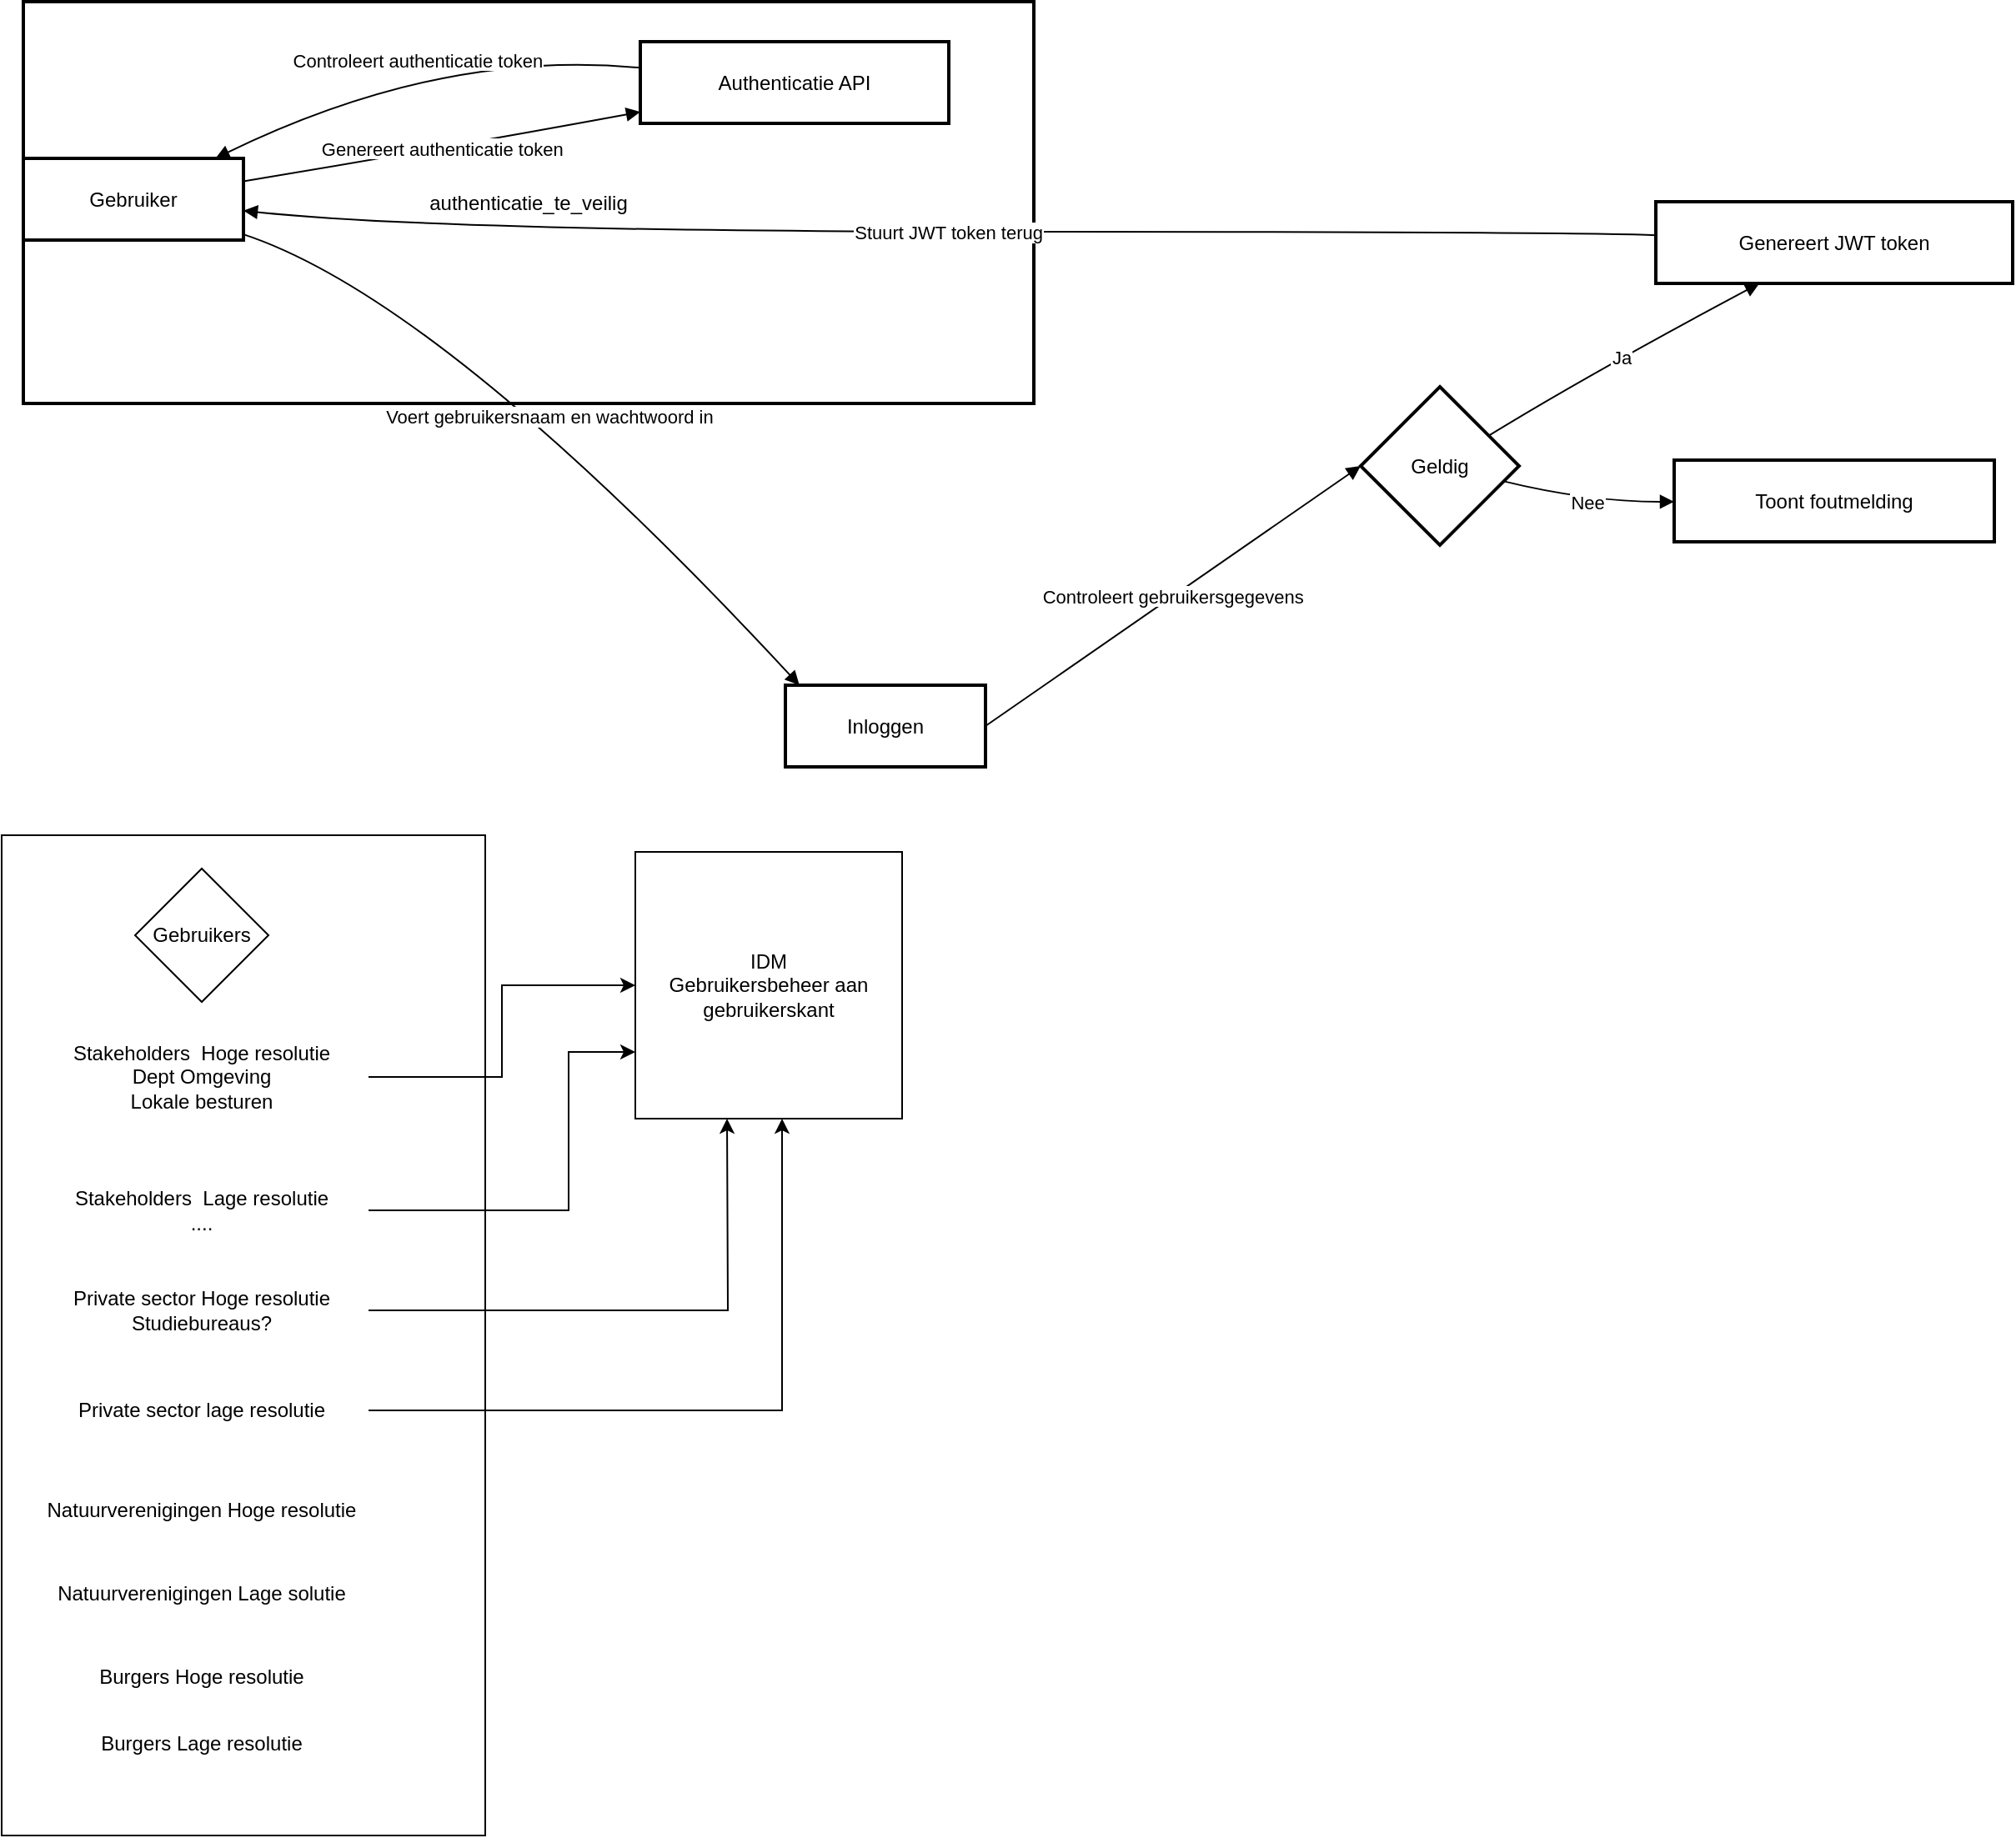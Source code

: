 <mxfile version="25.0.1">
  <diagram name="Pagina-1" id="hAarfXw_meTYoNTCz8BX">
    <mxGraphModel dx="1434" dy="746" grid="1" gridSize="10" guides="1" tooltips="1" connect="1" arrows="1" fold="1" page="1" pageScale="1" pageWidth="827" pageHeight="1169" math="0" shadow="0">
      <root>
        <mxCell id="0" />
        <mxCell id="1" parent="0" />
        <mxCell id="2" value="authenticatie_te_veilig" style="whiteSpace=wrap;strokeWidth=2;" parent="1" vertex="1">
          <mxGeometry x="33" y="30" width="606" height="241" as="geometry" />
        </mxCell>
        <mxCell id="3" value="Gebruiker" style="whiteSpace=wrap;strokeWidth=2;" parent="1" vertex="1">
          <mxGeometry x="33" y="124" width="132" height="49" as="geometry" />
        </mxCell>
        <mxCell id="4" value="Inloggen" style="whiteSpace=wrap;strokeWidth=2;" parent="1" vertex="1">
          <mxGeometry x="490" y="440" width="120" height="49" as="geometry" />
        </mxCell>
        <mxCell id="5" value="Geldig" style="rhombus;strokeWidth=2;whiteSpace=wrap;" parent="1" vertex="1">
          <mxGeometry x="835" y="261" width="95" height="95" as="geometry" />
        </mxCell>
        <mxCell id="6" value="Genereert JWT token" style="whiteSpace=wrap;strokeWidth=2;" parent="1" vertex="1">
          <mxGeometry x="1012" y="150" width="214" height="49" as="geometry" />
        </mxCell>
        <mxCell id="7" value="Toont foutmelding" style="whiteSpace=wrap;strokeWidth=2;" parent="1" vertex="1">
          <mxGeometry x="1023" y="305" width="192" height="49" as="geometry" />
        </mxCell>
        <mxCell id="8" value="Authenticatie API" style="whiteSpace=wrap;strokeWidth=2;" parent="1" vertex="1">
          <mxGeometry x="403" y="54" width="185" height="49" as="geometry" />
        </mxCell>
        <mxCell id="9" value="Voert gebruikersnaam en wachtwoord in" style="curved=1;startArrow=none;endArrow=block;exitX=1;exitY=0.93;entryX=0.07;entryY=0;" parent="1" source="3" target="4" edge="1">
          <mxGeometry relative="1" as="geometry">
            <Array as="points">
              <mxPoint x="284" y="209" />
            </Array>
          </mxGeometry>
        </mxCell>
        <mxCell id="10" value="Controleert gebruikersgegevens" style="curved=1;startArrow=none;endArrow=block;exitX=1;exitY=0.5;entryX=0;entryY=0.5;" parent="1" source="4" target="5" edge="1">
          <mxGeometry relative="1" as="geometry">
            <Array as="points" />
          </mxGeometry>
        </mxCell>
        <mxCell id="11" value="Ja" style="curved=1;startArrow=none;endArrow=block;exitX=1;exitY=0.19;entryX=0.29;entryY=1;" parent="1" source="5" target="6" edge="1">
          <mxGeometry relative="1" as="geometry">
            <Array as="points">
              <mxPoint x="971" y="254" />
            </Array>
          </mxGeometry>
        </mxCell>
        <mxCell id="12" value="Nee" style="curved=1;startArrow=none;endArrow=block;exitX=1;exitY=0.62;entryX=0;entryY=0.51;" parent="1" source="5" target="7" edge="1">
          <mxGeometry relative="1" as="geometry">
            <Array as="points">
              <mxPoint x="971" y="330" />
            </Array>
          </mxGeometry>
        </mxCell>
        <mxCell id="13" value="Stuurt JWT token terug" style="curved=1;startArrow=none;endArrow=block;exitX=0;exitY=0.41;entryX=1;entryY=0.64;" parent="1" source="6" target="3" edge="1">
          <mxGeometry relative="1" as="geometry">
            <Array as="points">
              <mxPoint x="971" y="168" />
              <mxPoint x="284" y="168" />
            </Array>
          </mxGeometry>
        </mxCell>
        <mxCell id="14" value="Genereert authenticatie token" style="curved=1;startArrow=none;endArrow=block;exitX=1;exitY=0.28;entryX=0;entryY=0.86;" parent="1" source="3" target="8" edge="1">
          <mxGeometry relative="1" as="geometry">
            <Array as="points">
              <mxPoint x="284" y="118" />
            </Array>
          </mxGeometry>
        </mxCell>
        <mxCell id="15" value="Controleert authenticatie token" style="curved=1;startArrow=none;endArrow=block;exitX=0;exitY=0.32;entryX=0.88;entryY=-0.01;" parent="1" source="8" target="3" edge="1">
          <mxGeometry relative="1" as="geometry">
            <Array as="points">
              <mxPoint x="284" y="58" />
            </Array>
          </mxGeometry>
        </mxCell>
        <mxCell id="3wPm9dcY4KfJVksnPoh3-15" value="" style="rounded=0;whiteSpace=wrap;html=1;" vertex="1" parent="1">
          <mxGeometry x="20" y="530" width="290" height="600" as="geometry" />
        </mxCell>
        <mxCell id="3wPm9dcY4KfJVksnPoh3-16" value="Gebruikers" style="rhombus;whiteSpace=wrap;html=1;" vertex="1" parent="1">
          <mxGeometry x="100" y="550" width="80" height="80" as="geometry" />
        </mxCell>
        <mxCell id="3wPm9dcY4KfJVksnPoh3-17" value="Burgers Lage resolutie" style="text;html=1;align=center;verticalAlign=middle;whiteSpace=wrap;rounded=0;" vertex="1" parent="1">
          <mxGeometry x="40" y="1060" width="200" height="30" as="geometry" />
        </mxCell>
        <mxCell id="3wPm9dcY4KfJVksnPoh3-18" value="Stakeholders&amp;nbsp; Hoge resolutie&lt;div&gt;Dept Omgeving&lt;/div&gt;&lt;div&gt;Lokale besturen&lt;/div&gt;" style="text;html=1;align=center;verticalAlign=middle;whiteSpace=wrap;rounded=0;" vertex="1" parent="1">
          <mxGeometry x="40" y="660" width="200" height="30" as="geometry" />
        </mxCell>
        <mxCell id="3wPm9dcY4KfJVksnPoh3-32" style="edgeStyle=orthogonalEdgeStyle;rounded=0;orthogonalLoop=1;jettySize=auto;html=1;entryX=0;entryY=0.75;entryDx=0;entryDy=0;" edge="1" parent="1" source="3wPm9dcY4KfJVksnPoh3-19" target="3wPm9dcY4KfJVksnPoh3-26">
          <mxGeometry relative="1" as="geometry">
            <mxPoint x="320" y="670" as="targetPoint" />
            <Array as="points">
              <mxPoint x="360" y="755" />
              <mxPoint x="360" y="660" />
            </Array>
          </mxGeometry>
        </mxCell>
        <mxCell id="3wPm9dcY4KfJVksnPoh3-19" value="Stakeholders&amp;nbsp; Lage resolutie&lt;div&gt;....&lt;/div&gt;" style="text;html=1;align=center;verticalAlign=middle;whiteSpace=wrap;rounded=0;" vertex="1" parent="1">
          <mxGeometry x="40" y="740" width="200" height="30" as="geometry" />
        </mxCell>
        <mxCell id="3wPm9dcY4KfJVksnPoh3-21" value="Burgers Hoge resolutie" style="text;html=1;align=center;verticalAlign=middle;whiteSpace=wrap;rounded=0;" vertex="1" parent="1">
          <mxGeometry x="40" y="1020" width="200" height="30" as="geometry" />
        </mxCell>
        <mxCell id="3wPm9dcY4KfJVksnPoh3-22" value="Private sector&lt;span style=&quot;color: rgba(0, 0, 0, 0); font-family: monospace; font-size: 0px; text-align: start; text-wrap-mode: nowrap;&quot;&gt;%3CmxGraphModel%3E%3Croot%3E%3CmxCell%20id%3D%220%22%2F%3E%3CmxCell%20id%3D%221%22%20parent%3D%220%22%2F%3E%3CmxCell%20id%3D%222%22%20value%3D%22Burgers%20Hoge%20resolutie%22%20style%3D%22text%3Bhtml%3D1%3Balign%3Dcenter%3BverticalAlign%3Dmiddle%3BwhiteSpace%3Dwrap%3Brounded%3D0%3B%22%20vertex%3D%221%22%20parent%3D%221%22%3E%3CmxGeometry%20x%3D%2240%22%20y%3D%22900%22%20width%3D%22200%22%20height%3D%2230%22%20as%3D%22geometry%22%2F%3E%3C%2FmxCell%3E%3C%2Froot%3E%3C%2FmxGraphModel%3E&lt;/span&gt;&amp;nbsp;Hoge resolutie&lt;div&gt;Studiebureaus?&lt;/div&gt;" style="text;html=1;align=center;verticalAlign=middle;whiteSpace=wrap;rounded=0;" vertex="1" parent="1">
          <mxGeometry x="40" y="800" width="200" height="30" as="geometry" />
        </mxCell>
        <mxCell id="3wPm9dcY4KfJVksnPoh3-23" value="Private sector&lt;span style=&quot;color: rgba(0, 0, 0, 0); font-family: monospace; font-size: 0px; text-align: start; text-wrap-mode: nowrap;&quot;&gt;%mxGraphModel%3E%3Croot%3E%3CmxCell%20id%3D%220%22%2F%3E%3CmxCell%20id%3D%221%22%20parent%3D%220%22%2F%3E%3CmxCell%20id%3D%222%22%20value%3D%22Burgers%20Hoge%20resolutie%22%20style%3D%22text%3Bhtml%3D1%3Balign%3Dcenter%3BverticalAlign%3Dmiddle%3BwhiteSpace%3Dwrap%3Brounded%3D0%3B%22%20vertex%3D%221%22%20parent%3D%221%22%3E%3CmxGeometry%20x%3D%2240%22%20y%3D%22900%22%20width%3D%22200%22%20height%3D%2230%22%20as%3D%22geometry%22%2F%3E%3C%2FmxCell%3E%3C%2Froot%3E%3C%2FmxGraphModel%3E&lt;/span&gt;&amp;nbsp;lage resolutie" style="text;html=1;align=center;verticalAlign=middle;whiteSpace=wrap;rounded=0;" vertex="1" parent="1">
          <mxGeometry x="40" y="860" width="200" height="30" as="geometry" />
        </mxCell>
        <mxCell id="3wPm9dcY4KfJVksnPoh3-24" value="Natuurverenigingen Hoge resolutie" style="text;html=1;align=center;verticalAlign=middle;whiteSpace=wrap;rounded=0;" vertex="1" parent="1">
          <mxGeometry x="40" y="920" width="200" height="30" as="geometry" />
        </mxCell>
        <mxCell id="3wPm9dcY4KfJVksnPoh3-25" value="Natuurverenigingen Lage solutie" style="text;html=1;align=center;verticalAlign=middle;whiteSpace=wrap;rounded=0;" vertex="1" parent="1">
          <mxGeometry x="40" y="970" width="200" height="30" as="geometry" />
        </mxCell>
        <mxCell id="3wPm9dcY4KfJVksnPoh3-26" value="IDM&lt;div&gt;Gebruikersbeheer aan gebruikerskant&lt;/div&gt;" style="whiteSpace=wrap;html=1;aspect=fixed;" vertex="1" parent="1">
          <mxGeometry x="400" y="540" width="160" height="160" as="geometry" />
        </mxCell>
        <mxCell id="3wPm9dcY4KfJVksnPoh3-31" style="edgeStyle=orthogonalEdgeStyle;rounded=0;orthogonalLoop=1;jettySize=auto;html=1;" edge="1" parent="1" source="3wPm9dcY4KfJVksnPoh3-18" target="3wPm9dcY4KfJVksnPoh3-26">
          <mxGeometry relative="1" as="geometry" />
        </mxCell>
        <mxCell id="3wPm9dcY4KfJVksnPoh3-34" style="edgeStyle=orthogonalEdgeStyle;rounded=0;orthogonalLoop=1;jettySize=auto;html=1;" edge="1" parent="1" source="3wPm9dcY4KfJVksnPoh3-22">
          <mxGeometry relative="1" as="geometry">
            <mxPoint x="455" y="700" as="targetPoint" />
          </mxGeometry>
        </mxCell>
        <mxCell id="3wPm9dcY4KfJVksnPoh3-35" style="edgeStyle=orthogonalEdgeStyle;rounded=0;orthogonalLoop=1;jettySize=auto;html=1;entryX=0.55;entryY=1;entryDx=0;entryDy=0;entryPerimeter=0;" edge="1" parent="1" source="3wPm9dcY4KfJVksnPoh3-23" target="3wPm9dcY4KfJVksnPoh3-26">
          <mxGeometry relative="1" as="geometry" />
        </mxCell>
      </root>
    </mxGraphModel>
  </diagram>
</mxfile>

